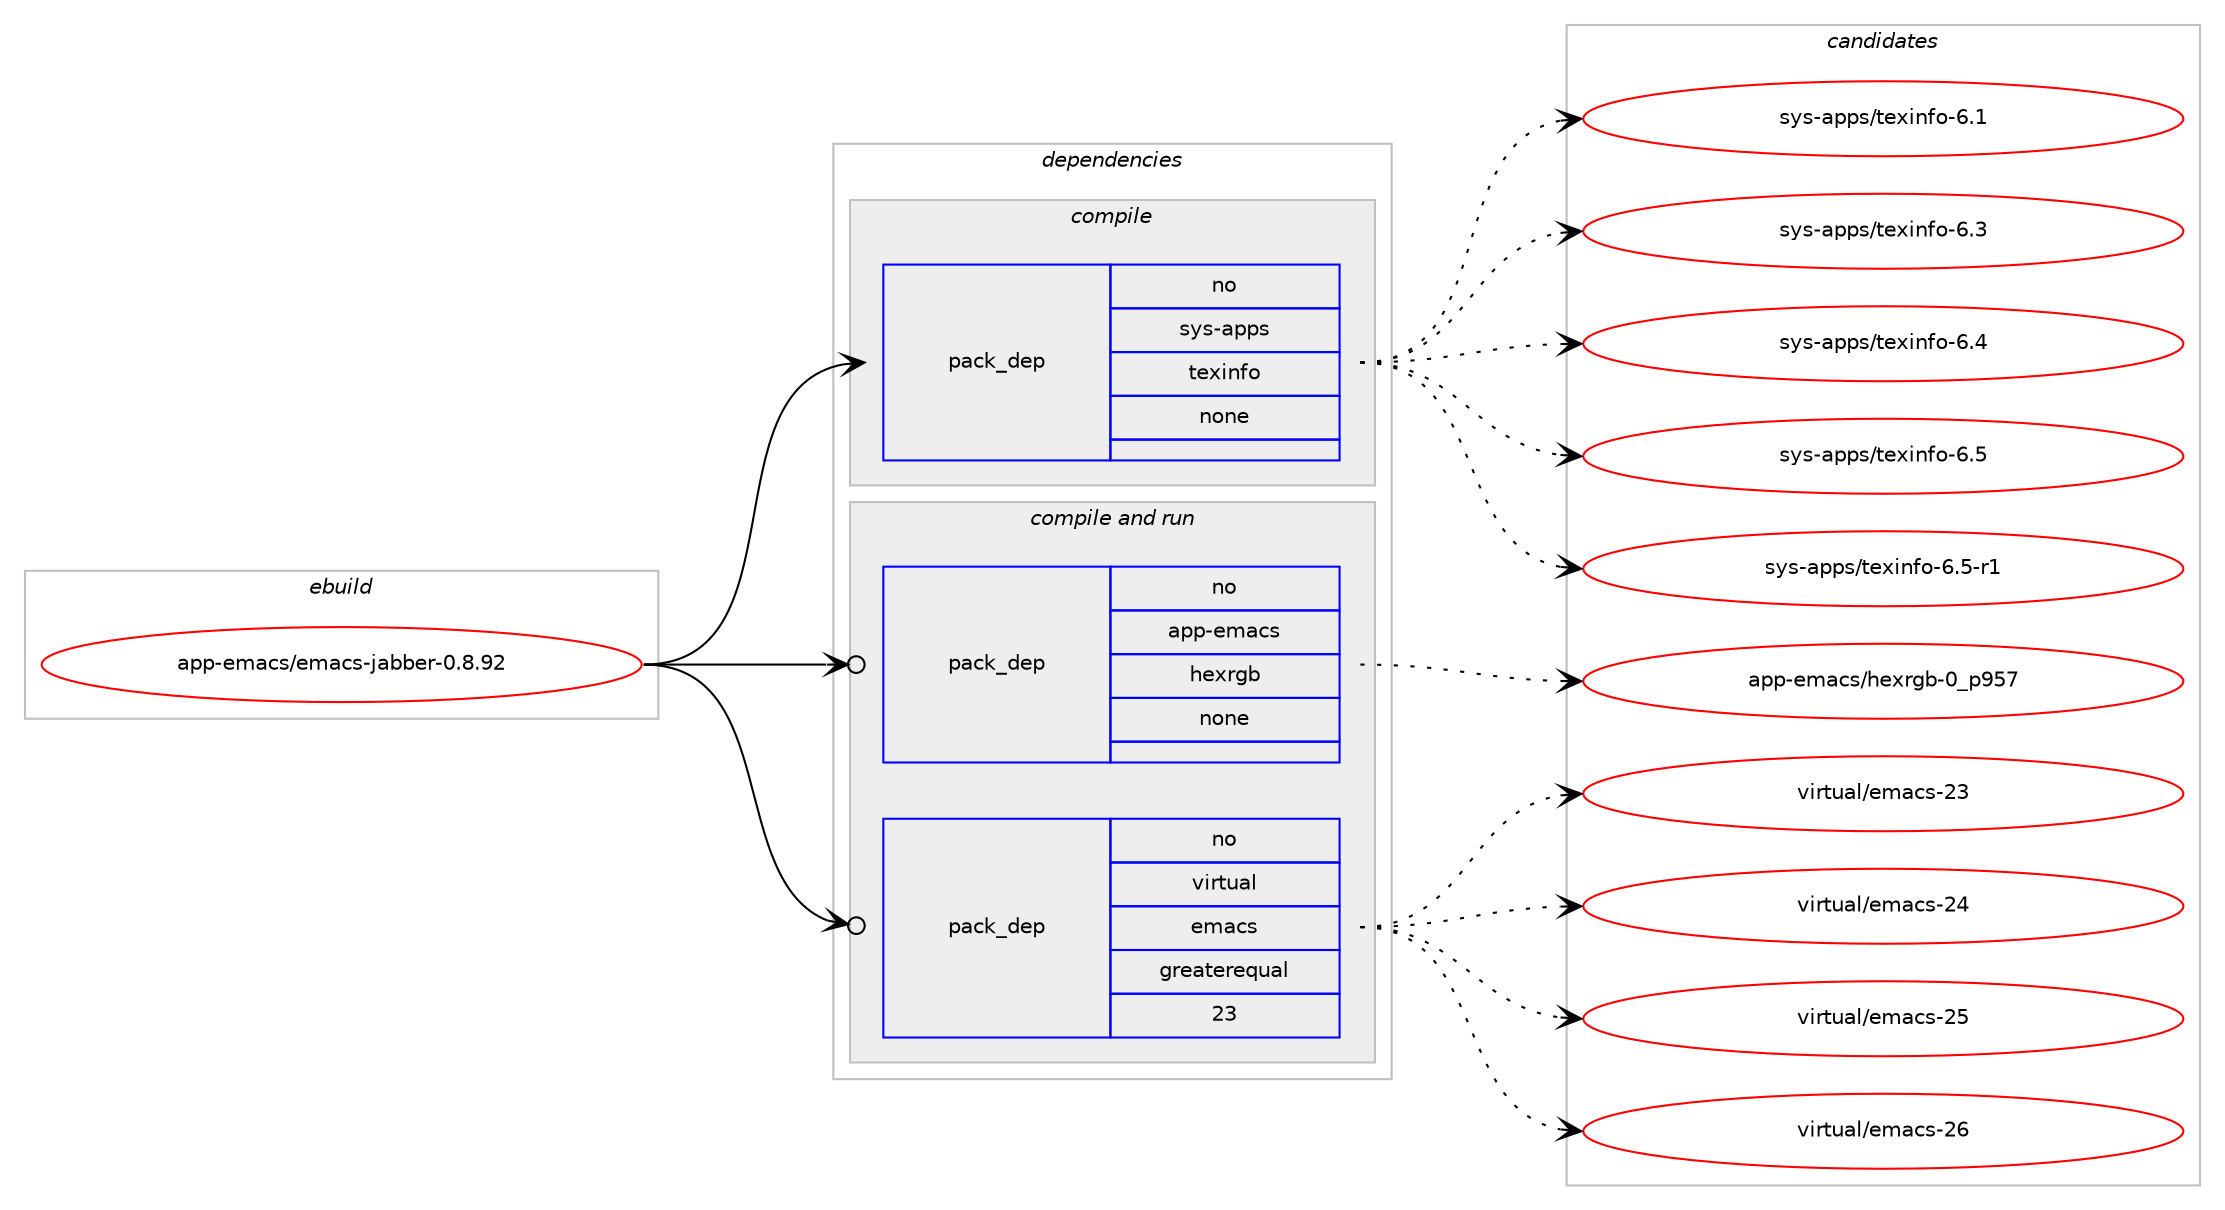 digraph prolog {

# *************
# Graph options
# *************

newrank=true;
concentrate=true;
compound=true;
graph [rankdir=LR,fontname=Helvetica,fontsize=10,ranksep=1.5];#, ranksep=2.5, nodesep=0.2];
edge  [arrowhead=vee];
node  [fontname=Helvetica,fontsize=10];

# **********
# The ebuild
# **********

subgraph cluster_leftcol {
color=gray;
rank=same;
label=<<i>ebuild</i>>;
id [label="app-emacs/emacs-jabber-0.8.92", color=red, width=4, href="../app-emacs/emacs-jabber-0.8.92.svg"];
}

# ****************
# The dependencies
# ****************

subgraph cluster_midcol {
color=gray;
label=<<i>dependencies</i>>;
subgraph cluster_compile {
fillcolor="#eeeeee";
style=filled;
label=<<i>compile</i>>;
subgraph pack798 {
dependency975 [label=<<TABLE BORDER="0" CELLBORDER="1" CELLSPACING="0" CELLPADDING="4" WIDTH="220"><TR><TD ROWSPAN="6" CELLPADDING="30">pack_dep</TD></TR><TR><TD WIDTH="110">no</TD></TR><TR><TD>sys-apps</TD></TR><TR><TD>texinfo</TD></TR><TR><TD>none</TD></TR><TR><TD></TD></TR></TABLE>>, shape=none, color=blue];
}
id:e -> dependency975:w [weight=20,style="solid",arrowhead="vee"];
}
subgraph cluster_compileandrun {
fillcolor="#eeeeee";
style=filled;
label=<<i>compile and run</i>>;
subgraph pack799 {
dependency976 [label=<<TABLE BORDER="0" CELLBORDER="1" CELLSPACING="0" CELLPADDING="4" WIDTH="220"><TR><TD ROWSPAN="6" CELLPADDING="30">pack_dep</TD></TR><TR><TD WIDTH="110">no</TD></TR><TR><TD>app-emacs</TD></TR><TR><TD>hexrgb</TD></TR><TR><TD>none</TD></TR><TR><TD></TD></TR></TABLE>>, shape=none, color=blue];
}
id:e -> dependency976:w [weight=20,style="solid",arrowhead="odotvee"];
subgraph pack800 {
dependency977 [label=<<TABLE BORDER="0" CELLBORDER="1" CELLSPACING="0" CELLPADDING="4" WIDTH="220"><TR><TD ROWSPAN="6" CELLPADDING="30">pack_dep</TD></TR><TR><TD WIDTH="110">no</TD></TR><TR><TD>virtual</TD></TR><TR><TD>emacs</TD></TR><TR><TD>greaterequal</TD></TR><TR><TD>23</TD></TR></TABLE>>, shape=none, color=blue];
}
id:e -> dependency977:w [weight=20,style="solid",arrowhead="odotvee"];
}
subgraph cluster_run {
fillcolor="#eeeeee";
style=filled;
label=<<i>run</i>>;
}
}

# **************
# The candidates
# **************

subgraph cluster_choices {
rank=same;
color=gray;
label=<<i>candidates</i>>;

subgraph choice798 {
color=black;
nodesep=1;
choice11512111545971121121154711610112010511010211145544649 [label="sys-apps/texinfo-6.1", color=red, width=4,href="../sys-apps/texinfo-6.1.svg"];
choice11512111545971121121154711610112010511010211145544651 [label="sys-apps/texinfo-6.3", color=red, width=4,href="../sys-apps/texinfo-6.3.svg"];
choice11512111545971121121154711610112010511010211145544652 [label="sys-apps/texinfo-6.4", color=red, width=4,href="../sys-apps/texinfo-6.4.svg"];
choice11512111545971121121154711610112010511010211145544653 [label="sys-apps/texinfo-6.5", color=red, width=4,href="../sys-apps/texinfo-6.5.svg"];
choice115121115459711211211547116101120105110102111455446534511449 [label="sys-apps/texinfo-6.5-r1", color=red, width=4,href="../sys-apps/texinfo-6.5-r1.svg"];
dependency975:e -> choice11512111545971121121154711610112010511010211145544649:w [style=dotted,weight="100"];
dependency975:e -> choice11512111545971121121154711610112010511010211145544651:w [style=dotted,weight="100"];
dependency975:e -> choice11512111545971121121154711610112010511010211145544652:w [style=dotted,weight="100"];
dependency975:e -> choice11512111545971121121154711610112010511010211145544653:w [style=dotted,weight="100"];
dependency975:e -> choice115121115459711211211547116101120105110102111455446534511449:w [style=dotted,weight="100"];
}
subgraph choice799 {
color=black;
nodesep=1;
choice971121124510110997991154710410112011410398454895112575355 [label="app-emacs/hexrgb-0_p957", color=red, width=4,href="../app-emacs/hexrgb-0_p957.svg"];
dependency976:e -> choice971121124510110997991154710410112011410398454895112575355:w [style=dotted,weight="100"];
}
subgraph choice800 {
color=black;
nodesep=1;
choice11810511411611797108471011099799115455051 [label="virtual/emacs-23", color=red, width=4,href="../virtual/emacs-23.svg"];
choice11810511411611797108471011099799115455052 [label="virtual/emacs-24", color=red, width=4,href="../virtual/emacs-24.svg"];
choice11810511411611797108471011099799115455053 [label="virtual/emacs-25", color=red, width=4,href="../virtual/emacs-25.svg"];
choice11810511411611797108471011099799115455054 [label="virtual/emacs-26", color=red, width=4,href="../virtual/emacs-26.svg"];
dependency977:e -> choice11810511411611797108471011099799115455051:w [style=dotted,weight="100"];
dependency977:e -> choice11810511411611797108471011099799115455052:w [style=dotted,weight="100"];
dependency977:e -> choice11810511411611797108471011099799115455053:w [style=dotted,weight="100"];
dependency977:e -> choice11810511411611797108471011099799115455054:w [style=dotted,weight="100"];
}
}

}
